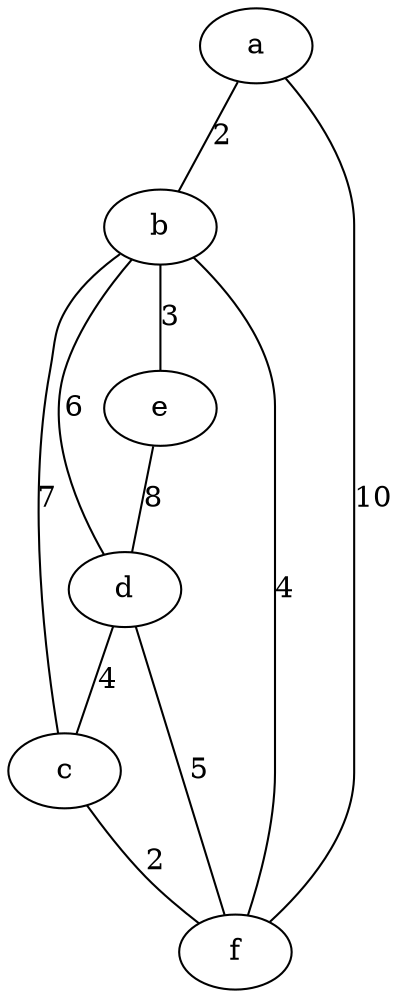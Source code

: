 graph NaoOrientadoValorado{
a--b[label= 2];
c--b[label= 7];
b--e[label= 3];
b--d[label= 6];
d--c[label= 4];
d--f[label= 5];
e--d[label= 8];
f--a[label= 10];
f--b[label= 4];
c--f[label =2];
}